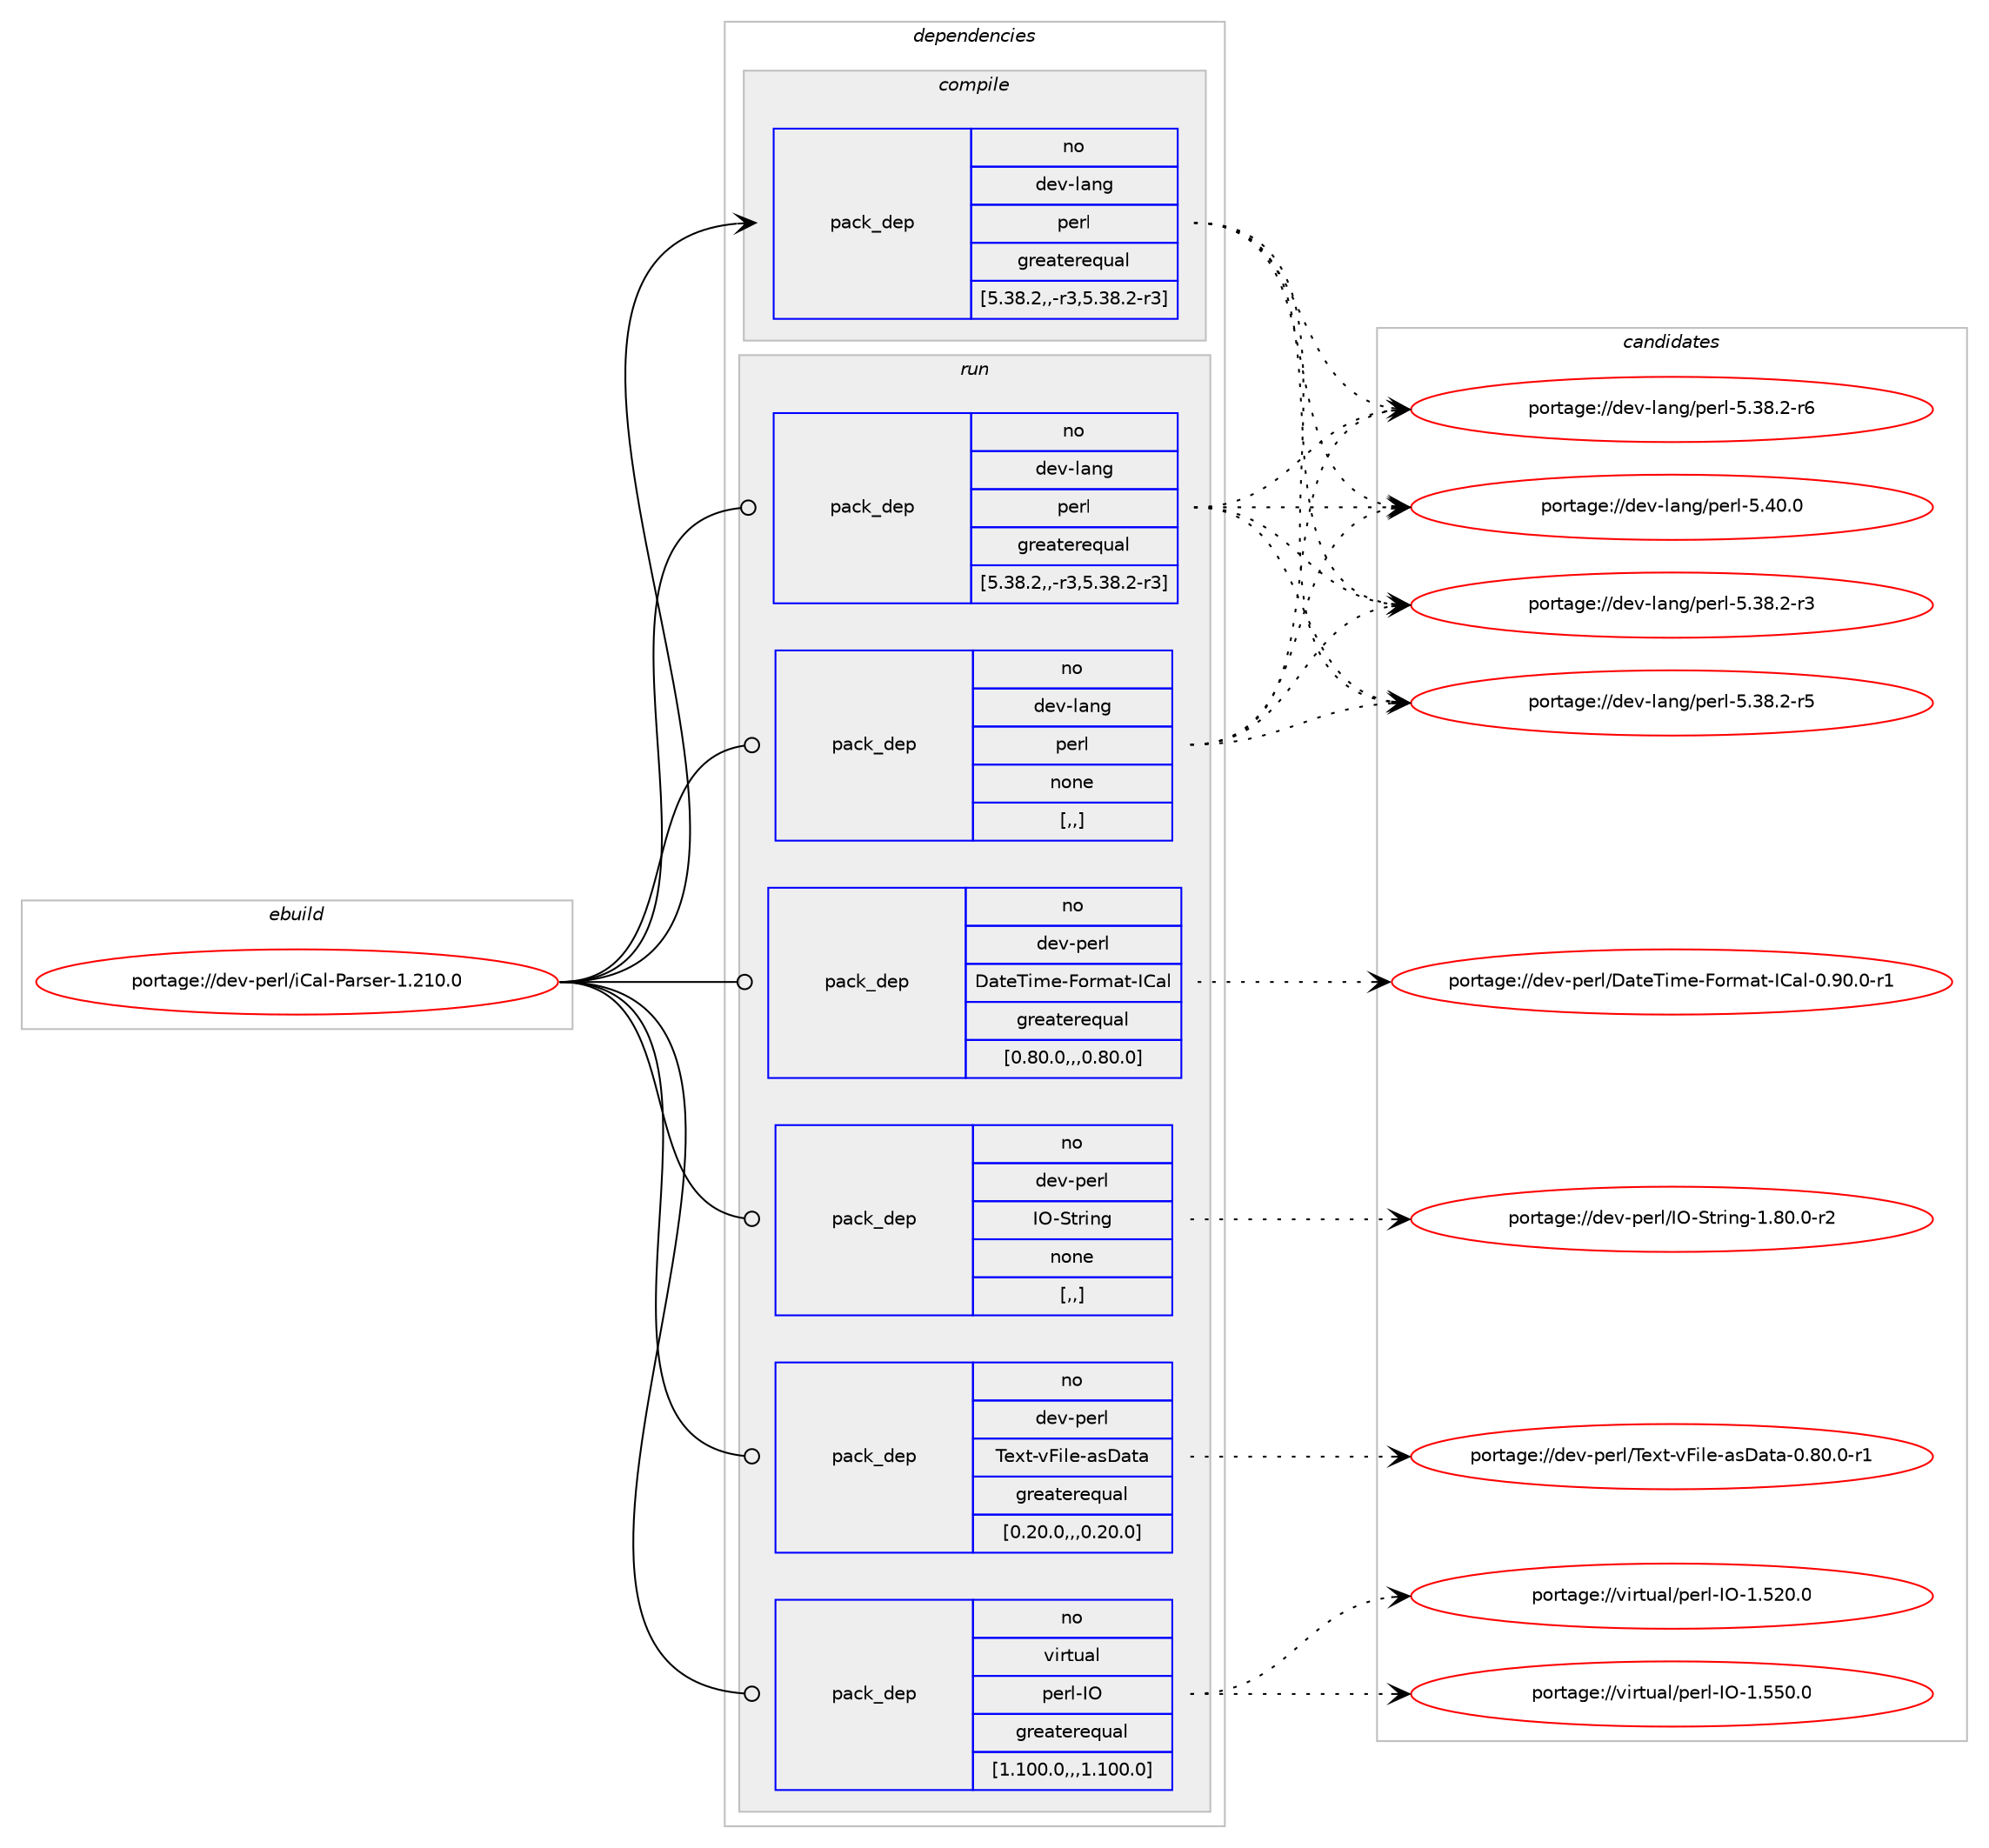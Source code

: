 digraph prolog {

# *************
# Graph options
# *************

newrank=true;
concentrate=true;
compound=true;
graph [rankdir=LR,fontname=Helvetica,fontsize=10,ranksep=1.5];#, ranksep=2.5, nodesep=0.2];
edge  [arrowhead=vee];
node  [fontname=Helvetica,fontsize=10];

# **********
# The ebuild
# **********

subgraph cluster_leftcol {
color=gray;
rank=same;
label=<<i>ebuild</i>>;
id [label="portage://dev-perl/iCal-Parser-1.210.0", color=red, width=4, href="../dev-perl/iCal-Parser-1.210.0.svg"];
}

# ****************
# The dependencies
# ****************

subgraph cluster_midcol {
color=gray;
label=<<i>dependencies</i>>;
subgraph cluster_compile {
fillcolor="#eeeeee";
style=filled;
label=<<i>compile</i>>;
subgraph pack105607 {
dependency135989 [label=<<TABLE BORDER="0" CELLBORDER="1" CELLSPACING="0" CELLPADDING="4" WIDTH="220"><TR><TD ROWSPAN="6" CELLPADDING="30">pack_dep</TD></TR><TR><TD WIDTH="110">no</TD></TR><TR><TD>dev-lang</TD></TR><TR><TD>perl</TD></TR><TR><TD>greaterequal</TD></TR><TR><TD>[5.38.2,,-r3,5.38.2-r3]</TD></TR></TABLE>>, shape=none, color=blue];
}
id:e -> dependency135989:w [weight=20,style="solid",arrowhead="vee"];
}
subgraph cluster_compileandrun {
fillcolor="#eeeeee";
style=filled;
label=<<i>compile and run</i>>;
}
subgraph cluster_run {
fillcolor="#eeeeee";
style=filled;
label=<<i>run</i>>;
subgraph pack105608 {
dependency135990 [label=<<TABLE BORDER="0" CELLBORDER="1" CELLSPACING="0" CELLPADDING="4" WIDTH="220"><TR><TD ROWSPAN="6" CELLPADDING="30">pack_dep</TD></TR><TR><TD WIDTH="110">no</TD></TR><TR><TD>dev-lang</TD></TR><TR><TD>perl</TD></TR><TR><TD>greaterequal</TD></TR><TR><TD>[5.38.2,,-r3,5.38.2-r3]</TD></TR></TABLE>>, shape=none, color=blue];
}
id:e -> dependency135990:w [weight=20,style="solid",arrowhead="odot"];
subgraph pack105609 {
dependency135991 [label=<<TABLE BORDER="0" CELLBORDER="1" CELLSPACING="0" CELLPADDING="4" WIDTH="220"><TR><TD ROWSPAN="6" CELLPADDING="30">pack_dep</TD></TR><TR><TD WIDTH="110">no</TD></TR><TR><TD>dev-lang</TD></TR><TR><TD>perl</TD></TR><TR><TD>none</TD></TR><TR><TD>[,,]</TD></TR></TABLE>>, shape=none, color=blue];
}
id:e -> dependency135991:w [weight=20,style="solid",arrowhead="odot"];
subgraph pack105610 {
dependency135992 [label=<<TABLE BORDER="0" CELLBORDER="1" CELLSPACING="0" CELLPADDING="4" WIDTH="220"><TR><TD ROWSPAN="6" CELLPADDING="30">pack_dep</TD></TR><TR><TD WIDTH="110">no</TD></TR><TR><TD>dev-perl</TD></TR><TR><TD>DateTime-Format-ICal</TD></TR><TR><TD>greaterequal</TD></TR><TR><TD>[0.80.0,,,0.80.0]</TD></TR></TABLE>>, shape=none, color=blue];
}
id:e -> dependency135992:w [weight=20,style="solid",arrowhead="odot"];
subgraph pack105611 {
dependency135993 [label=<<TABLE BORDER="0" CELLBORDER="1" CELLSPACING="0" CELLPADDING="4" WIDTH="220"><TR><TD ROWSPAN="6" CELLPADDING="30">pack_dep</TD></TR><TR><TD WIDTH="110">no</TD></TR><TR><TD>dev-perl</TD></TR><TR><TD>IO-String</TD></TR><TR><TD>none</TD></TR><TR><TD>[,,]</TD></TR></TABLE>>, shape=none, color=blue];
}
id:e -> dependency135993:w [weight=20,style="solid",arrowhead="odot"];
subgraph pack105612 {
dependency135994 [label=<<TABLE BORDER="0" CELLBORDER="1" CELLSPACING="0" CELLPADDING="4" WIDTH="220"><TR><TD ROWSPAN="6" CELLPADDING="30">pack_dep</TD></TR><TR><TD WIDTH="110">no</TD></TR><TR><TD>dev-perl</TD></TR><TR><TD>Text-vFile-asData</TD></TR><TR><TD>greaterequal</TD></TR><TR><TD>[0.20.0,,,0.20.0]</TD></TR></TABLE>>, shape=none, color=blue];
}
id:e -> dependency135994:w [weight=20,style="solid",arrowhead="odot"];
subgraph pack105613 {
dependency135995 [label=<<TABLE BORDER="0" CELLBORDER="1" CELLSPACING="0" CELLPADDING="4" WIDTH="220"><TR><TD ROWSPAN="6" CELLPADDING="30">pack_dep</TD></TR><TR><TD WIDTH="110">no</TD></TR><TR><TD>virtual</TD></TR><TR><TD>perl-IO</TD></TR><TR><TD>greaterequal</TD></TR><TR><TD>[1.100.0,,,1.100.0]</TD></TR></TABLE>>, shape=none, color=blue];
}
id:e -> dependency135995:w [weight=20,style="solid",arrowhead="odot"];
}
}

# **************
# The candidates
# **************

subgraph cluster_choices {
rank=same;
color=gray;
label=<<i>candidates</i>>;

subgraph choice105607 {
color=black;
nodesep=1;
choice100101118451089711010347112101114108455346515646504511451 [label="portage://dev-lang/perl-5.38.2-r3", color=red, width=4,href="../dev-lang/perl-5.38.2-r3.svg"];
choice100101118451089711010347112101114108455346515646504511453 [label="portage://dev-lang/perl-5.38.2-r5", color=red, width=4,href="../dev-lang/perl-5.38.2-r5.svg"];
choice100101118451089711010347112101114108455346515646504511454 [label="portage://dev-lang/perl-5.38.2-r6", color=red, width=4,href="../dev-lang/perl-5.38.2-r6.svg"];
choice10010111845108971101034711210111410845534652484648 [label="portage://dev-lang/perl-5.40.0", color=red, width=4,href="../dev-lang/perl-5.40.0.svg"];
dependency135989:e -> choice100101118451089711010347112101114108455346515646504511451:w [style=dotted,weight="100"];
dependency135989:e -> choice100101118451089711010347112101114108455346515646504511453:w [style=dotted,weight="100"];
dependency135989:e -> choice100101118451089711010347112101114108455346515646504511454:w [style=dotted,weight="100"];
dependency135989:e -> choice10010111845108971101034711210111410845534652484648:w [style=dotted,weight="100"];
}
subgraph choice105608 {
color=black;
nodesep=1;
choice100101118451089711010347112101114108455346515646504511451 [label="portage://dev-lang/perl-5.38.2-r3", color=red, width=4,href="../dev-lang/perl-5.38.2-r3.svg"];
choice100101118451089711010347112101114108455346515646504511453 [label="portage://dev-lang/perl-5.38.2-r5", color=red, width=4,href="../dev-lang/perl-5.38.2-r5.svg"];
choice100101118451089711010347112101114108455346515646504511454 [label="portage://dev-lang/perl-5.38.2-r6", color=red, width=4,href="../dev-lang/perl-5.38.2-r6.svg"];
choice10010111845108971101034711210111410845534652484648 [label="portage://dev-lang/perl-5.40.0", color=red, width=4,href="../dev-lang/perl-5.40.0.svg"];
dependency135990:e -> choice100101118451089711010347112101114108455346515646504511451:w [style=dotted,weight="100"];
dependency135990:e -> choice100101118451089711010347112101114108455346515646504511453:w [style=dotted,weight="100"];
dependency135990:e -> choice100101118451089711010347112101114108455346515646504511454:w [style=dotted,weight="100"];
dependency135990:e -> choice10010111845108971101034711210111410845534652484648:w [style=dotted,weight="100"];
}
subgraph choice105609 {
color=black;
nodesep=1;
choice100101118451089711010347112101114108455346515646504511451 [label="portage://dev-lang/perl-5.38.2-r3", color=red, width=4,href="../dev-lang/perl-5.38.2-r3.svg"];
choice100101118451089711010347112101114108455346515646504511453 [label="portage://dev-lang/perl-5.38.2-r5", color=red, width=4,href="../dev-lang/perl-5.38.2-r5.svg"];
choice100101118451089711010347112101114108455346515646504511454 [label="portage://dev-lang/perl-5.38.2-r6", color=red, width=4,href="../dev-lang/perl-5.38.2-r6.svg"];
choice10010111845108971101034711210111410845534652484648 [label="portage://dev-lang/perl-5.40.0", color=red, width=4,href="../dev-lang/perl-5.40.0.svg"];
dependency135991:e -> choice100101118451089711010347112101114108455346515646504511451:w [style=dotted,weight="100"];
dependency135991:e -> choice100101118451089711010347112101114108455346515646504511453:w [style=dotted,weight="100"];
dependency135991:e -> choice100101118451089711010347112101114108455346515646504511454:w [style=dotted,weight="100"];
dependency135991:e -> choice10010111845108971101034711210111410845534652484648:w [style=dotted,weight="100"];
}
subgraph choice105610 {
color=black;
nodesep=1;
choice100101118451121011141084768971161018410510910145701111141099711645736797108454846574846484511449 [label="portage://dev-perl/DateTime-Format-ICal-0.90.0-r1", color=red, width=4,href="../dev-perl/DateTime-Format-ICal-0.90.0-r1.svg"];
dependency135992:e -> choice100101118451121011141084768971161018410510910145701111141099711645736797108454846574846484511449:w [style=dotted,weight="100"];
}
subgraph choice105611 {
color=black;
nodesep=1;
choice100101118451121011141084773794583116114105110103454946564846484511450 [label="portage://dev-perl/IO-String-1.80.0-r2", color=red, width=4,href="../dev-perl/IO-String-1.80.0-r2.svg"];
dependency135993:e -> choice100101118451121011141084773794583116114105110103454946564846484511450:w [style=dotted,weight="100"];
}
subgraph choice105612 {
color=black;
nodesep=1;
choice10010111845112101114108478410112011645118701051081014597115689711697454846564846484511449 [label="portage://dev-perl/Text-vFile-asData-0.80.0-r1", color=red, width=4,href="../dev-perl/Text-vFile-asData-0.80.0-r1.svg"];
dependency135994:e -> choice10010111845112101114108478410112011645118701051081014597115689711697454846564846484511449:w [style=dotted,weight="100"];
}
subgraph choice105613 {
color=black;
nodesep=1;
choice11810511411611797108471121011141084573794549465350484648 [label="portage://virtual/perl-IO-1.520.0", color=red, width=4,href="../virtual/perl-IO-1.520.0.svg"];
choice11810511411611797108471121011141084573794549465353484648 [label="portage://virtual/perl-IO-1.550.0", color=red, width=4,href="../virtual/perl-IO-1.550.0.svg"];
dependency135995:e -> choice11810511411611797108471121011141084573794549465350484648:w [style=dotted,weight="100"];
dependency135995:e -> choice11810511411611797108471121011141084573794549465353484648:w [style=dotted,weight="100"];
}
}

}
